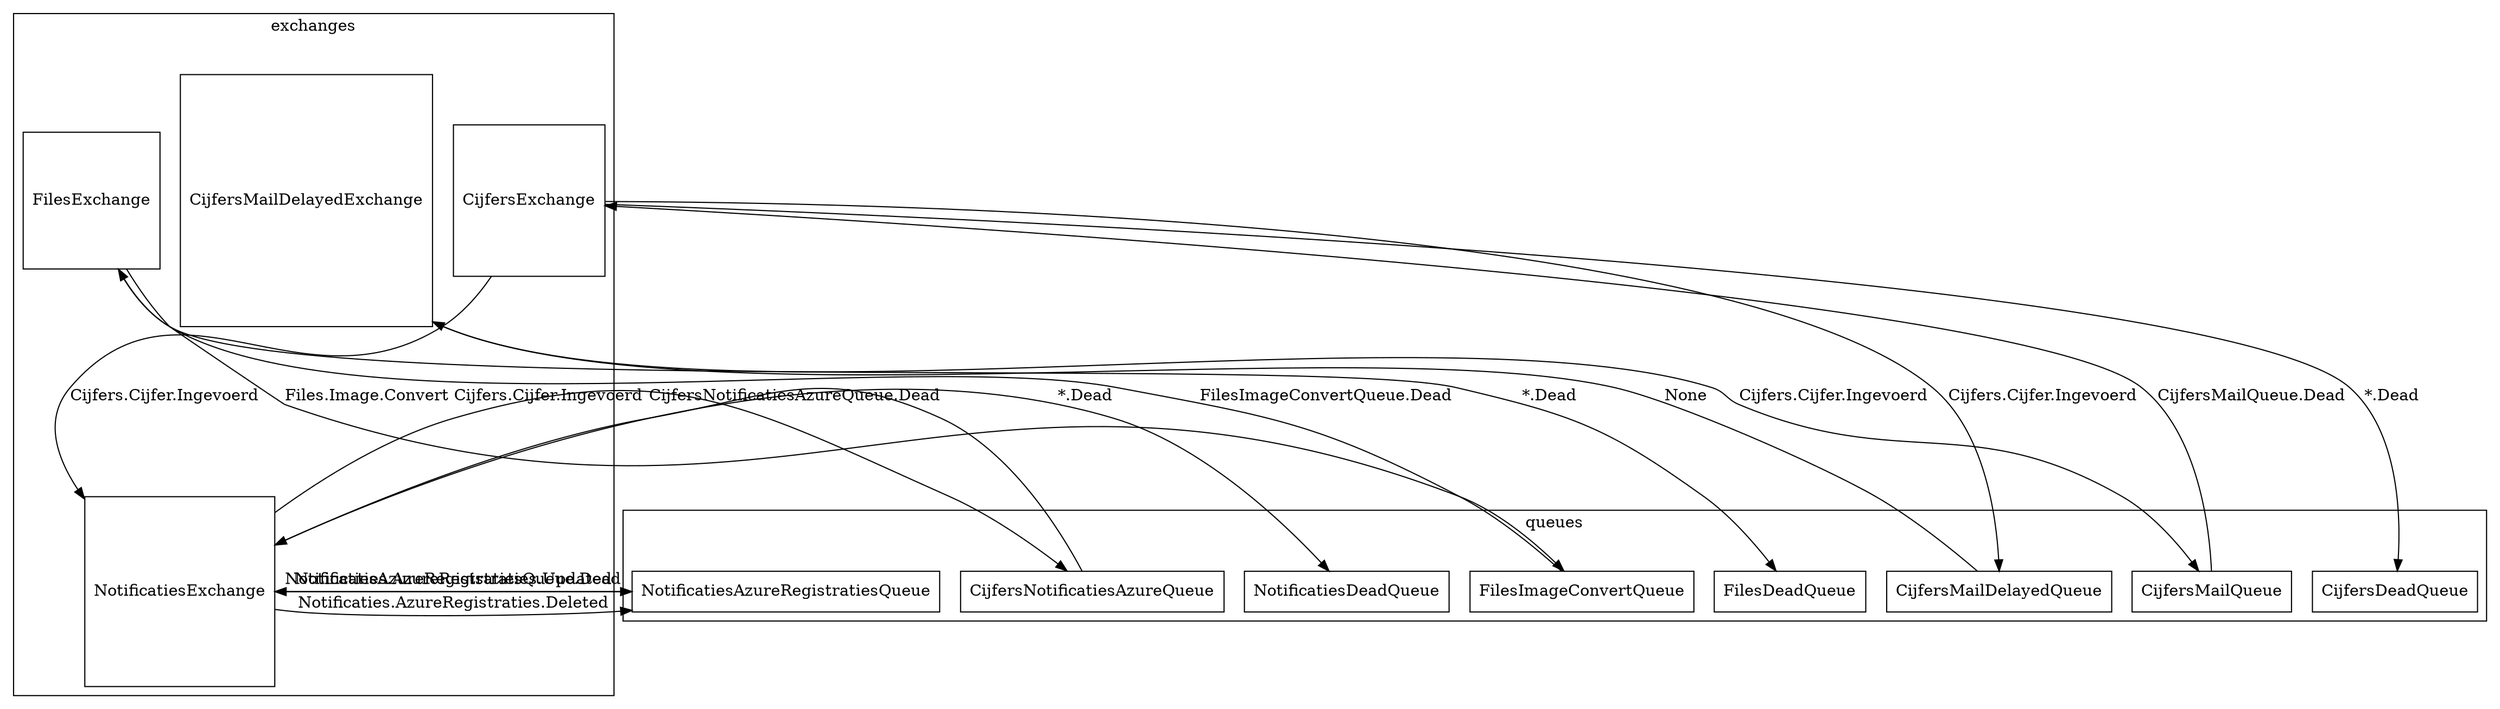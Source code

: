 digraph {
	graph [bb="0,0,1795,534.5",
		clusterrank=local,
		outputMode=edgesfirst,
		rankdir=lr,
		ranksep="1.5 equally"
	];
	node [label="\N"];
	subgraph cluster_queues {
		graph [bb="448,56.5,1787,154.5",
			label=queues,
			lheight=0.21,
			lp="1117.5,143",
			lwidth=0.53
		];
		CijfersNotificatiesAzureQueue		 [height=0.5,
			pos="778,82.5",
			shape=rectangle,
			width=2.5694];
		NotificatiesAzureRegistratiesQueue		 [height=0.5,
			pos="562,82.5",
			shape=rectangle,
			width=2.9444];
		NotificatiesDeadQueue		 [height=0.5,
			pos="960,82.5",
			shape=rectangle,
			width=1.9861];
		CijfersDeadQueue		 [height=0.5,
			pos="1720,82.5",
			shape=rectangle,
			width=1.625];
		FilesImageConvertQueue		 [height=0.5,
			pos="1128,82.5",
			shape=rectangle,
			width=2.1667];
		CijfersMailDelayedQueue		 [height=0.5,
			pos="1430,82.5",
			shape=rectangle,
			width=2.2222];
		FilesDeadQueue		 [height=0.5,
			pos="1278,82.5",
			shape=rectangle,
			width=1.4861];
		CijfersMailQueue		 [height=0.5,
			pos="1586,82.5",
			shape=rectangle,
			width=1.5972];
	}
	subgraph cluster_exchanges {
		graph [bb="8,8,440,526.5",
			label=exchanges,
			lheight=0.21,
			lp="224,515",
			lwidth=0.79
		];
		FilesExchange		 [height=1.3333,
			pos="64,383.5",
			shape=square,
			width=1.3333];
		CijfersExchange		 [height=1.4861,
			pos="379,383.5",
			shape=square,
			width=1.4861];
		NotificatiesExchange		 [height=1.8472,
			pos="144,82.5",
			shape=square,
			width=1.8472];
		CijfersExchange -> NotificatiesExchange		 [label="Cijfers.Cijfer.Ingevoerd",
			lp="125.5,233",
			pos="e,77.352,146.11 351.37,329.77 342.09,316.47 330.58,303.44 317,294.5 219.5,230.34 133.56,331.12 60,240.5 38.988,214.61 50.59,182.67 \
71.056,154.37"];
		CijfersMailDelayedExchange		 [height=2.4722,
			pos="219,383.5",
			shape=square,
			width=2.4722];
	}
	CijfersNotificatiesAzureQueue -> NotificatiesExchange	 [label="CijfersNotificatiesAzureQueue.Dead",
		lp="567,233",
		pos="e,210.72,119.4 769.61,100.72 754.33,131.39 718.77,192.32 667.5,216.5 586.7,254.6 554.11,233.98 466.5,216.5 378.09,198.86 283.59,\
156.51 219.89,124.1"];
	NotificatiesAzureRegistratiesQueue -> NotificatiesExchange	 [label="NotificatiesAzureRegistratiesQueue.Dead",
		lp="333.25,93",
		pos="e,210.7,82.5 455.61,82.5 382.42,82.5 286.9,82.5 221.01,82.5"];
	FilesImageConvertQueue -> FilesExchange	 [label="FilesImageConvertQueue.Dead",
		lp="952,233",
		pos="e,84.02,335.14 1110.4,100.71 1093.6,116.48 1066.7,139.58 1040,154.5 939.59,210.52 908.47,216.6 796,240.5 648.81,271.77 250.23,217.4 \
121,294.5 108.17,302.15 97.711,313.94 89.418,326.43"];
	CijfersMailDelayedQueue -> CijfersMailDelayedExchange	 [label=None,
		lp="1209,233",
		pos="e,308.23,298.12 1411,100.71 1393.4,116.05 1366.1,138.49 1340,154.5 1301,178.39 1197.3,229.28 1153,240.5 975.39,285.42 504.11,223.98 \
317.69,294.33"];
	CijfersMailQueue -> CijfersExchange	 [label="CijfersMailQueue.Dead",
		lp="1609.5,233",
		pos="e,432.84,383.17 1585.7,100.73 1584,133.66 1575.3,205.38 1532,240.5 1363,377.46 660.12,384.43 443.11,383.23"];
	FilesExchange -> FilesImageConvertQueue	 [label="Files.Image.Convert",
		lp="270,233",
		pos="e,1112.8,100.7 90.098,335.46 98.956,321.51 109.54,306.71 121,294.5 125.4,289.81 207.98,227.78 214,225.5 558.58,94.999 698.14,291.96 \
1040,154.5 1065.4,144.28 1089.3,124.08 1105.7,107.84"];
	FilesExchange -> FilesDeadQueue	 [label="*.Dead",
		lp="1113,233",
		pos="e,1265.8,100.69 83.645,335.42 92.647,319.71 104.96,303.84 121,294.5 298.17,191.34 843.87,293.2 1042,240.5 1125,218.43 1146.8,206.68 \
1215,154.5 1232,141.52 1247.9,123.49 1259.5,108.85"];
	CijfersExchange -> CijfersDeadQueue	 [label="*.Dead",
		lp="1710,233",
		pos="e,1721.2,100.64 432.67,380.19 665.8,369.68 1583.1,323.3 1679,240.5 1716.4,208.22 1721.8,146.5 1721.5,110.81"];
	CijfersExchange -> CijfersMailDelayedQueue	 [label="Cijfers.Cijfer.Ingevoerd",
		lp="1462.5,233",
		pos="e,1430.5,100.58 432.77,382.32 619.97,380.58 1239.6,365.35 1384,240.5 1421.7,207.92 1429.3,146.31 1430.4,110.72"];
	NotificatiesExchange -> CijfersNotificatiesAzureQueue	 [label="Cijfers.Cijfer.Ingevoerd",
		lp="396,233",
		pos="e,757.28,100.5 210.83,146.18 244.06,173.48 286.48,202.32 330.5,216.5 479.42,264.45 536.11,222.51 677,154.5 703.3,141.8 730.08,122.35 \
749.45,106.87"];
	NotificatiesExchange -> NotificatiesAzureRegistratiesQueue	 [label="Notificaties.AzureRegistraties.Deleted",
		lp="333.25,72",
		pos="e,455.79,66.04 210.94,66.871 216.77,65.913 222.6,65.097 228.25,64.5 274.66,59.598 391.7,61.133 438.25,64.5 440.67,64.675 443.12,\
64.869 445.58,65.081"];
	NotificatiesExchange -> NotificatiesAzureRegistratiesQueue	 [label="Notificaties.AzureRegistraties.Updated",
		lp="333.25,93",
		pos="e,455.61,82.5 210.7,82.5 273.78,82.5 369.82,82.5 445.54,82.5"];
	NotificatiesExchange -> NotificatiesDeadQueue	 [label="*.Dead",
		lp="772,233",
		pos="e,945.3,100.82 210.96,118.59 329.88,177.81 584.92,282.74 792,216.5 853.91,196.7 909.37,141.78 938.48,108.72"];
	CijfersMailDelayedExchange -> CijfersMailQueue	 [label="Cijfers.Cijfer.Ingevoerd",
		lp="1314.5,233",
		pos="e,1574.2,100.74 308.22,298.1 310.78,296.81 313.38,295.6 316,294.5 502.95,215.9 1035.1,305.99 1227,240.5 1238.2,236.68 1238.2,230.41 \
1249,225.5 1361.9,174.03 1412.3,217.84 1519,154.5 1538.4,142.97 1555.8,124.19 1568,108.84"];
}

